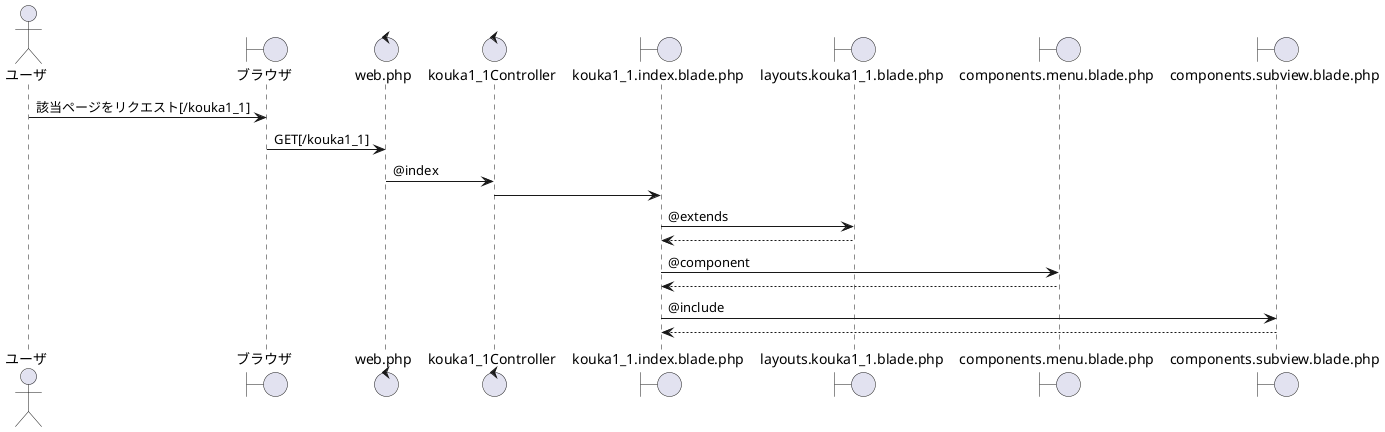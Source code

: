 @startuml
actor ユーザ
boundary ブラウザ
control web.php
control kouka1_1Controller
boundary kouka1_1.index.blade.php
boundary layouts.kouka1_1.blade.php
boundary components.menu.blade.php
boundary components.subview.blade.php

ユーザ -> ブラウザ : 該当ページをリクエスト[/kouka1_1]
ブラウザ -> web.php : GET[/kouka1_1]
web.php -> kouka1_1Controller : @index
kouka1_1Controller -> kouka1_1.index.blade.php
kouka1_1.index.blade.php -> layouts.kouka1_1.blade.php : @extends
layouts.kouka1_1.blade.php --> kouka1_1.index.blade.php
kouka1_1.index.blade.php -> components.menu.blade.php : @component
components.menu.blade.php --> kouka1_1.index.blade.php
kouka1_1.index.blade.php -> components.subview.blade.php : @include
components.subview.blade.php --> kouka1_1.index.blade.php
@enduml